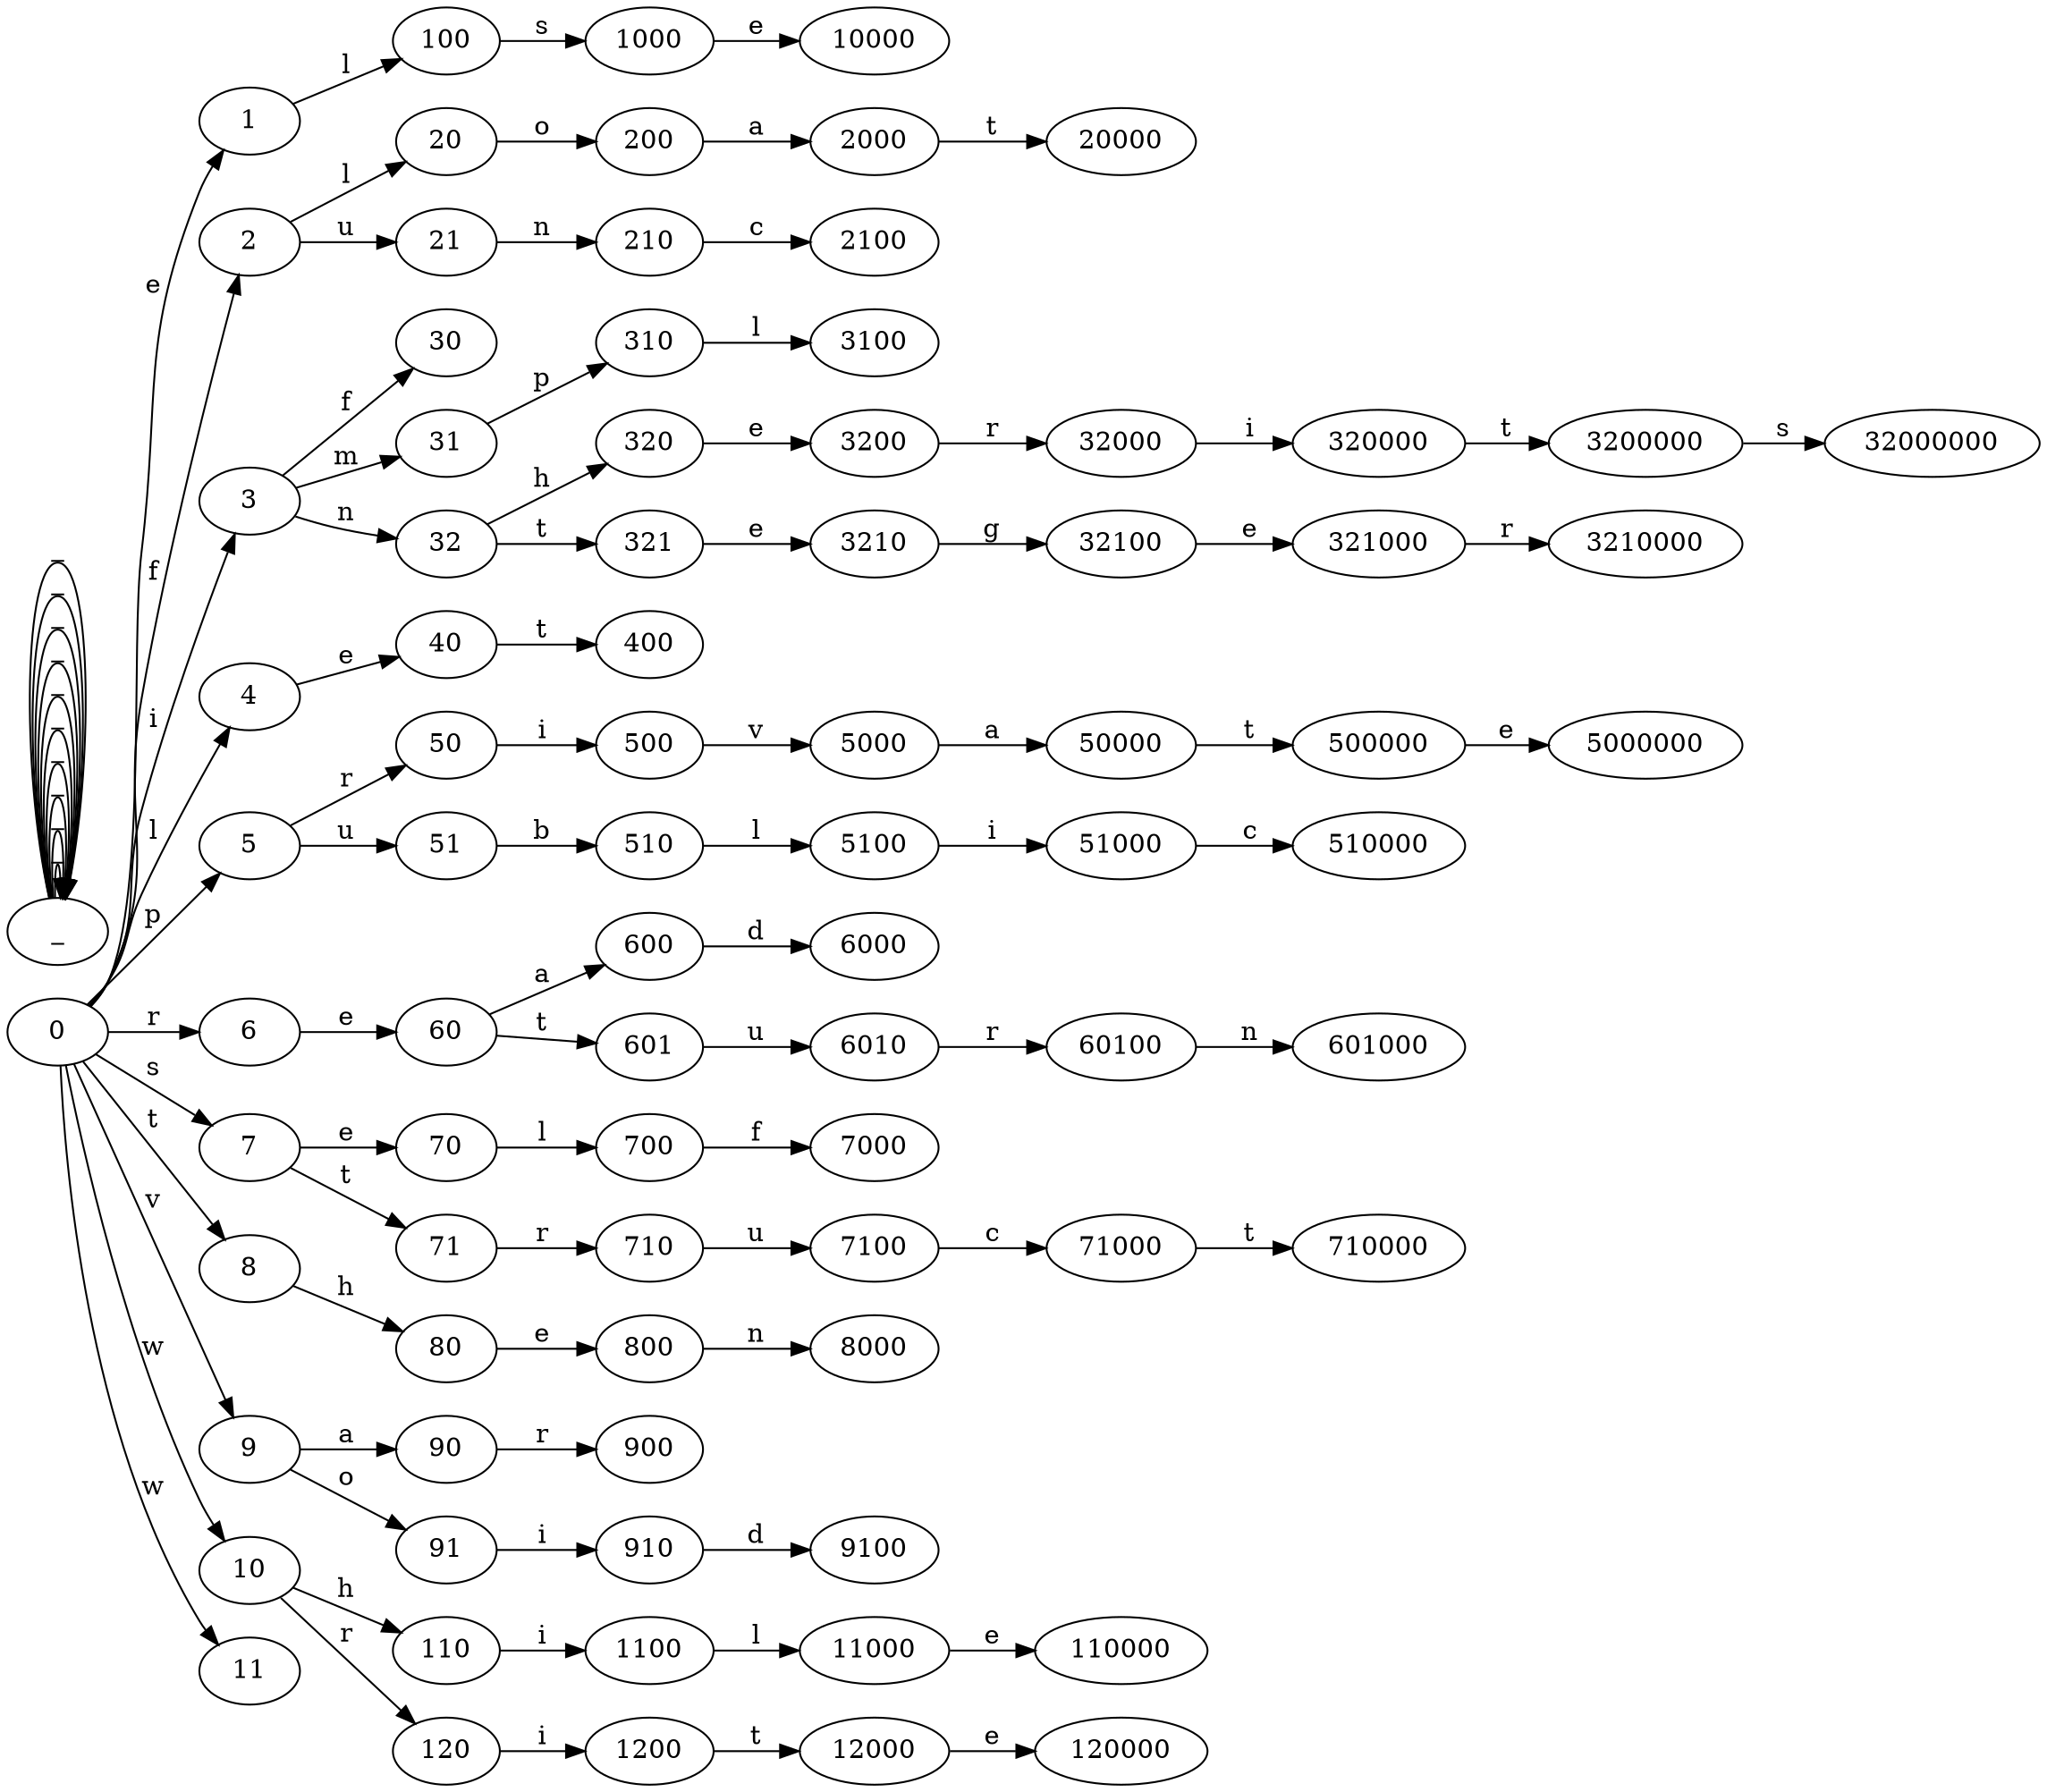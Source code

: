 digraph {
  rankdir="LR"

  0 -> 1 [label = "e"]; 1 -> 100 [label = "l"]; 100 -> 1000 [label = "s"]; 1000 -> 10000 [label = "e"];
  0 -> 2 [label = "f"]; 2 -> 20 [label = "l"]; 20 -> 200 [label = "o"]; 200 -> 2000 [label = "a"]; 2000 -> 20000 [label = "t"];
  _ -> _ [label = "_"]; 2 -> 21 [label = "u"]; 21 -> 210 [label = "n"]; 210 -> 2100 [label = "c"];
  0 -> 3 [label = "i"]; 3 -> 30 [label = "f"];
  _ -> _ [label = "_"]; 3 -> 31 [label = "m"]; 31 -> 310 [label = "p"]; 310 -> 3100 [label = "l"];
  _ -> _ [label = "_"]; 3 -> 32 [label = "n"]; 32 -> 320 [label = "h"]; 320 -> 3200 [label = "e"]; 3200 -> 32000 [label = "r"]; 32000 -> 320000 [label = "i"]; 320000 -> 3200000 [label = "t"]; 3200000 -> 32000000 [label = "s"];
  _ -> _ [label = "_"]; _ -> _ [label = "_"]; 32 -> 321 [label = "t"]; 321 -> 3210 [label = "e"]; 3210 -> 32100 [label = "g"]; 32100 -> 321000 [label = "e"]; 321000 -> 3210000 [label = "r"];
  0 -> 4 [label = "l"]; 4 -> 40 [label = "e"]; 40 -> 400 [label = "t"];
  0 -> 5 [label = "p"]; 5 -> 50 [label = "r"]; 50 -> 500 [label = "i"]; 500 -> 5000 [label = "v"]; 5000 -> 50000 [label = "a"]; 50000 -> 500000 [label = "t"]; 500000 ->  5000000 [label = "e"];
  _ -> _ [label = "_"]; 5 -> 51 [label = "u"]; 51 -> 510 [label = "b"]; 510 -> 5100 [label = "l"]; 5100 -> 51000 [label = "i"]; 51000 -> 510000 [label = "c"];
  0 -> 6 [label = "r"]; 6 -> 60 [label = "e"]; 60 -> 600 [label = "a"]; 600 -> 6000 [label = "d"];
  _ -> _ [label = "_"]; _ -> _ [label = "_"]; 60 -> 601 [label = "t"]; 601 -> 6010 [label = "u"]; 6010 -> 60100 [label = "r"]; 60100 -> 601000 [label = "n"]; // this one i did correctly.
  0 -> 7 [label = "s"]; 7 -> 70 [label = "e"]; 70 -> 700 [label = "l"]; 700 -> 7000 [label = "f"];
  _ -> _ [label = "_"]; 7 -> 71 [label = "t"]; 71 -> 710 [label = "r"]; 710 -> 7100 [label = "u"]; 7100 -> 71000 [label = "c"]; 71000 -> 710000 [label = "t"];
  0 -> 8 [label = "t"]; 8 -> 80 [label = "h"]; 80 -> 800 [label = "e"]; 800 -> 8000 [label = "n"];
  0 -> 9 [label = "v"]; 9 -> 90 [label = "a"]; 90 -> 900 [label = "r"];
  _ -> _ [label = "_"]; 9 -> 91 [label = "o"]; 91 -> 910 [label = "i"]; 910 -> 9100 [label = "d"];
  0 -> 10 [label = "w"]; 10 -> 110 [label = "h"]; 110 -> 1100 [label = "i"]; 1100 -> 11000 [label = "l"]; 11000 -> 110000 [label = "e"];
  0 -> 11 [label = "w"]; 10 -> 120 [label = "r"]; 120 -> 1200 [label = "i"]; 1200 -> 12000 [label = "t"]; 12000 -> 120000 [label = "e"];

}
